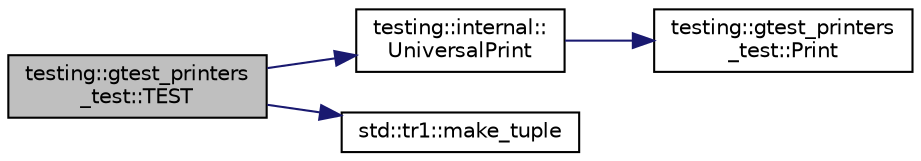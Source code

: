 digraph "testing::gtest_printers_test::TEST"
{
  edge [fontname="Helvetica",fontsize="10",labelfontname="Helvetica",labelfontsize="10"];
  node [fontname="Helvetica",fontsize="10",shape=record];
  rankdir="LR";
  Node413 [label="testing::gtest_printers\l_test::TEST",height=0.2,width=0.4,color="black", fillcolor="grey75", style="filled", fontcolor="black"];
  Node413 -> Node414 [color="midnightblue",fontsize="10",style="solid",fontname="Helvetica"];
  Node414 [label="testing::internal::\lUniversalPrint",height=0.2,width=0.4,color="black", fillcolor="white", style="filled",URL="$d0/da7/namespacetesting_1_1internal.html#a30708fa2bacf11895b03bdb21eb72309"];
  Node414 -> Node415 [color="midnightblue",fontsize="10",style="solid",fontname="Helvetica"];
  Node415 [label="testing::gtest_printers\l_test::Print",height=0.2,width=0.4,color="black", fillcolor="white", style="filled",URL="$dd/d01/namespacetesting_1_1gtest__printers__test.html#ab1fefdb330a473343afa3cc6d46a65f6"];
  Node413 -> Node416 [color="midnightblue",fontsize="10",style="solid",fontname="Helvetica"];
  Node416 [label="std::tr1::make_tuple",height=0.2,width=0.4,color="black", fillcolor="white", style="filled",URL="$d2/db7/namespacestd_1_1tr1.html#af7e12a0f5b5791b5b7c49a5a17b85359"];
}
